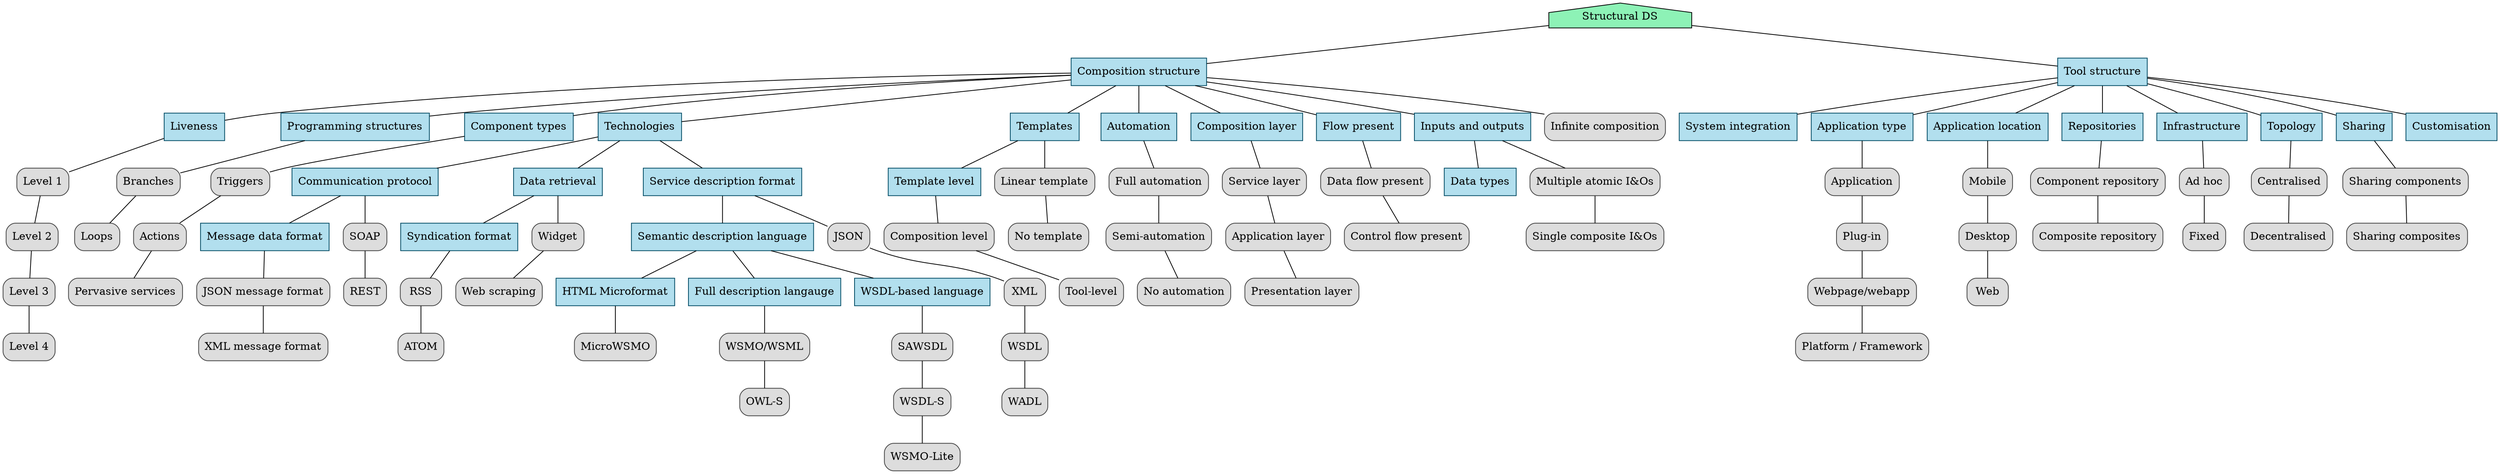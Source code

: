 digraph output {node [color="047b35",fillcolor="#8df2b6",style=filled, shape=house];
"Structural DS"

node[shape=box,color="#004a63",fillcolor=lightblue2,style=filled];
"Composition structure","Tool structure","System integration","HTML Microformat","Semantic description language","Liveness","Programming structures","Component types","Technologies","Communication protocol","Data retrieval","Syndication format","Message data format","Service description format","Templates","Automation","Composition layer","Flow present","Application type","Application location","Repositories","Infrastructure","Topology","Sharing","Inputs and outputs","Customisation","Data types","Template level","Full description langauge","WSDL-based language"

node [color="#444444", style="rounded,filled", shape=rect, fontcolor="black", fillcolor="#DDDDDD"];
"WSMO/WSML","Level 1","Level 2","Level 3","Level 4","Branches","Loops","Triggers","Actions","OWL-S","SOAP","REST","Widget","Web scraping","RSS","ATOM","JSON message format","XML message format","JSON","XML","WSDL","WADL","Composition level","Tool-level","Full automation","Semi-automation","No automation","Service layer","Application layer","Presentation layer","Data flow present","Application","Plug-in","Webpage/webapp","Mobile","Desktop","Web","Component repository","Composite repository","Ad hoc","Fixed","Centralised","Decentralised","Sharing components","Sharing composites","SAWSDL","Control flow present","Multiple atomic I&Os","Single composite I&Os","WSDL-S","Platform / Framework","Pervasive services","Linear template","No template","Infinite composition","WSMO-Lite","MicroWSMO"



"Structural DS"->"Composition structure" [arrowhead=none]
"Structural DS"->"Tool structure" [arrowhead=none]
"Tool structure"->"System integration" [arrowhead=none]
"Semantic description language"->"HTML Microformat" [arrowhead=none]
"Composition structure"->"Liveness" [arrowhead=none]
"Composition structure"->"Programming structures" [arrowhead=none]
"Composition structure"->"Component types" [arrowhead=none]
"Composition structure"->"Technologies" [arrowhead=none]
"Technologies"->"Communication protocol" [arrowhead=none]
"Technologies"->"Data retrieval" [arrowhead=none]
"Data retrieval"->"Syndication format" [arrowhead=none]
"Communication protocol"->"Message data format" [arrowhead=none]
"Technologies"->"Service description format" [arrowhead=none]
"Composition structure"->"Templates" [arrowhead=none]
"Composition structure"->"Automation" [arrowhead=none]
"Composition structure"->"Composition layer" [arrowhead=none]
"Composition structure"->"Flow present" [arrowhead=none]
"Tool structure"->"Application type" [arrowhead=none]
"Tool structure"->"Application location" [arrowhead=none]
"Tool structure"->"Repositories" [arrowhead=none]
"Tool structure"->"Infrastructure" [arrowhead=none]
"Tool structure"->"Topology" [arrowhead=none]
"Tool structure"->"Sharing" [arrowhead=none]
"Composition structure"->"Inputs and outputs" [arrowhead=none]
"Tool structure"->"Customisation" [arrowhead=none]
"Inputs and outputs"->"Data types" [arrowhead=none]
"Templates"->"Template level" [arrowhead=none]
"Service description format"->"Semantic description language" [arrowhead=none]
"Semantic description language"->"Full description langauge" [arrowhead=none]
"Semantic description language"->"WSDL-based language" [arrowhead=none]
"Full description langauge"->"WSMO/WSML"->"OWL-S" [arrowhead=none]
"Liveness"->"Level 1"->"Level 2"->"Level 3"->"Level 4" [arrowhead=none]
"Programming structures"->"Branches"->"Loops" [arrowhead=none]
"Component types"->"Triggers"->"Actions"->"Pervasive services" [arrowhead=none]
"Communication protocol"->"SOAP"->"REST" [arrowhead=none]
"Data retrieval"->"Widget"->"Web scraping" [arrowhead=none]
"Syndication format"->"RSS"->"ATOM" [arrowhead=none]
"Message data format"->"JSON message format"->"XML message format" [arrowhead=none]
"Service description format"->"JSON"->"XML"->"WSDL"->"WADL" [arrowhead=none]
"Template level"->"Composition level"->"Tool-level" [arrowhead=none]
"Automation"->"Full automation"->"Semi-automation"->"No automation" [arrowhead=none]
"Composition layer"->"Service layer"->"Application layer"->"Presentation layer" [arrowhead=none]
"Flow present"->"Data flow present"->"Control flow present" [arrowhead=none]
"Application type"->"Application"->"Plug-in"->"Webpage/webapp"->"Platform / Framework" [arrowhead=none]
"Application location"->"Mobile"->"Desktop"->"Web" [arrowhead=none]
"Repositories"->"Component repository"->"Composite repository" [arrowhead=none]
"Infrastructure"->"Ad hoc"->"Fixed" [arrowhead=none]
"Topology"->"Centralised"->"Decentralised" [arrowhead=none]
"Sharing"->"Sharing components"->"Sharing composites" [arrowhead=none]
"WSDL-based language"->"SAWSDL"->"WSDL-S"->"WSMO-Lite" [arrowhead=none]
"Inputs and outputs"->"Multiple atomic I&Os"->"Single composite I&Os" [arrowhead=none]
"Templates"->"Linear template"->"No template" [arrowhead=none]
"Composition structure"->"Infinite composition" [arrowhead=none]
"HTML Microformat"->"MicroWSMO" [arrowhead=none]}